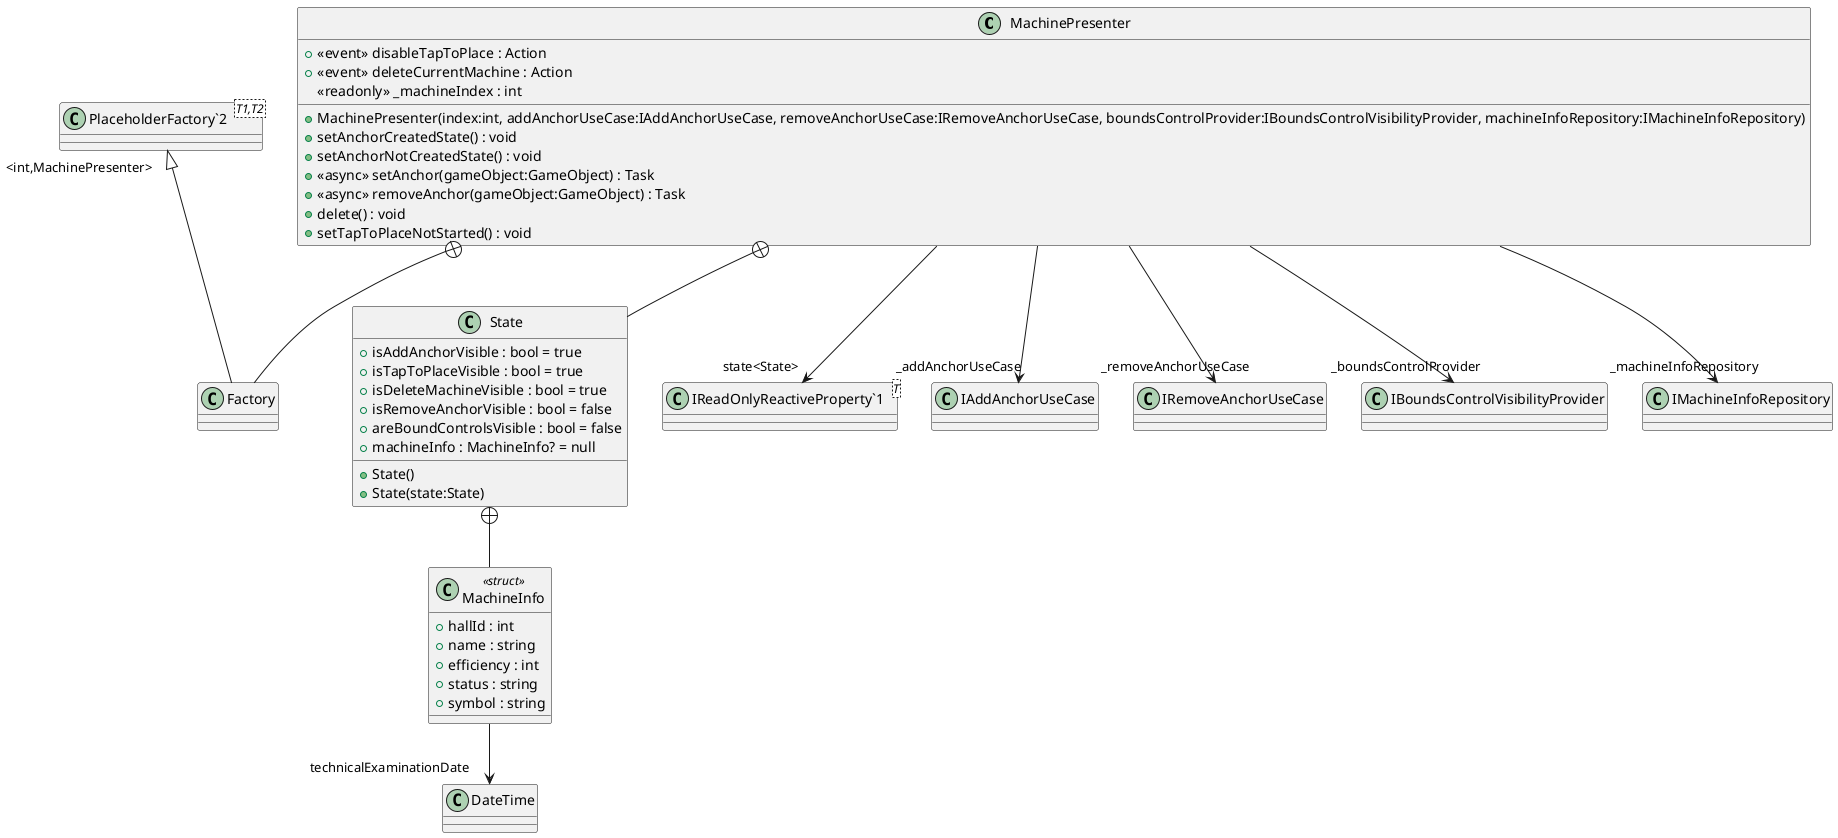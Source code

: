 @startuml
class MachinePresenter {
    +  <<event>> disableTapToPlace : Action 
    +  <<event>> deleteCurrentMachine : Action 
    <<readonly>> _machineIndex : int
    + MachinePresenter(index:int, addAnchorUseCase:IAddAnchorUseCase, removeAnchorUseCase:IRemoveAnchorUseCase, boundsControlProvider:IBoundsControlVisibilityProvider, machineInfoRepository:IMachineInfoRepository)
    + setAnchorCreatedState() : void
    + setAnchorNotCreatedState() : void
    + <<async>> setAnchor(gameObject:GameObject) : Task
    + <<async>> removeAnchor(gameObject:GameObject) : Task
    + delete() : void
    + setTapToPlaceNotStarted() : void
}
class State {
    + isAddAnchorVisible : bool = true
    + isTapToPlaceVisible : bool = true
    + isDeleteMachineVisible : bool = true
    + isRemoveAnchorVisible : bool = false
    + areBoundControlsVisible : bool = false
    + machineInfo : MachineInfo? = null
    + State()
    + State(state:State)
}
class "IReadOnlyReactiveProperty`1"<T> {
}
class Factory {
}
class MachineInfo <<struct>> {
    + hallId : int
    + name : string
    + efficiency : int
    + status : string
    + symbol : string
}
class "PlaceholderFactory`2"<T1,T2> {
}
MachinePresenter --> "state<State>" "IReadOnlyReactiveProperty`1"
MachinePresenter --> "_addAnchorUseCase" IAddAnchorUseCase
MachinePresenter --> "_removeAnchorUseCase" IRemoveAnchorUseCase
MachinePresenter --> "_boundsControlProvider" IBoundsControlVisibilityProvider
MachinePresenter --> "_machineInfoRepository" IMachineInfoRepository
MachinePresenter +-- State
MachinePresenter +-- Factory
"PlaceholderFactory`2" "<int,MachinePresenter>" <|-- Factory
State +-- MachineInfo
MachineInfo --> "technicalExaminationDate" DateTime
@enduml
